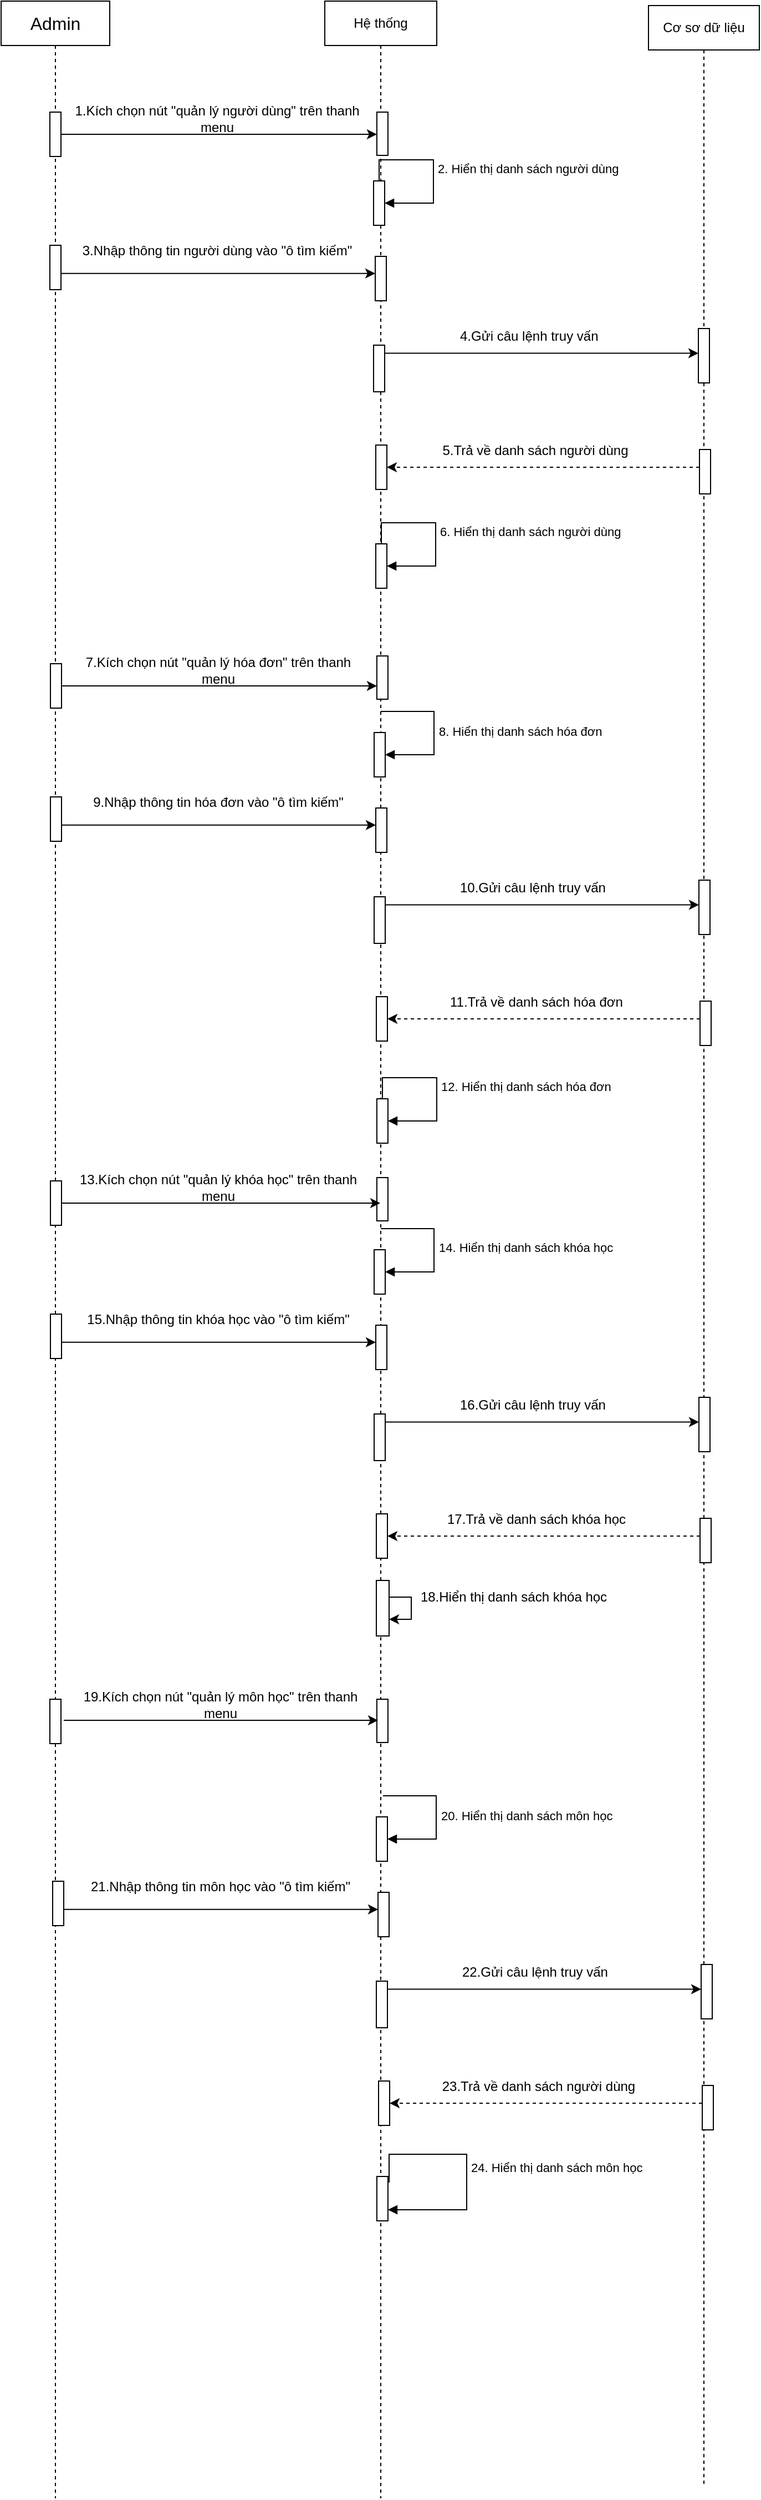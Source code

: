 <mxfile version="24.8.6">
  <diagram name="Page-1" id="E1osSsrYYy6lE5PMe1Nn">
    <mxGraphModel dx="2735" dy="2965" grid="1" gridSize="10" guides="1" tooltips="1" connect="1" arrows="1" fold="1" page="1" pageScale="1" pageWidth="850" pageHeight="1100" math="0" shadow="0">
      <root>
        <mxCell id="0" />
        <mxCell id="1" parent="0" />
        <mxCell id="l54C1VFSdSYi3TSU-mAV-88" value="1.Kích chọn nút &quot;quản lý người dùng&quot; trên thanh menu" style="text;html=1;align=center;verticalAlign=middle;whiteSpace=wrap;rounded=0;movable=0;resizable=0;rotatable=0;deletable=0;editable=0;locked=1;connectable=0;" vertex="1" parent="1">
          <mxGeometry x="1130" y="-849" width="270" height="30" as="geometry" />
        </mxCell>
        <mxCell id="l54C1VFSdSYi3TSU-mAV-49" value="&lt;span style=&quot;font-size: 16px;&quot;&gt;Admin&lt;/span&gt;" style="shape=umlLifeline;perimeter=lifelinePerimeter;whiteSpace=wrap;html=1;container=1;dropTarget=0;collapsible=0;recursiveResize=0;outlineConnect=0;portConstraint=eastwest;newEdgeStyle={&quot;curved&quot;:0,&quot;rounded&quot;:0};movable=0;resizable=0;rotatable=0;deletable=0;editable=0;locked=1;connectable=0;" vertex="1" parent="1">
          <mxGeometry x="1070" y="-940" width="98" height="2250" as="geometry" />
        </mxCell>
        <mxCell id="l54C1VFSdSYi3TSU-mAV-91" value="" style="html=1;points=[[0,0,0,0,5],[0,1,0,0,-5],[1,0,0,0,5],[1,1,0,0,-5]];perimeter=orthogonalPerimeter;outlineConnect=0;targetShapes=umlLifeline;portConstraint=eastwest;newEdgeStyle={&quot;curved&quot;:0,&quot;rounded&quot;:0};movable=0;resizable=0;rotatable=0;deletable=0;editable=0;locked=1;connectable=0;" vertex="1" parent="l54C1VFSdSYi3TSU-mAV-49">
          <mxGeometry x="44" y="100" width="10" height="40" as="geometry" />
        </mxCell>
        <mxCell id="l54C1VFSdSYi3TSU-mAV-94" value="" style="html=1;points=[[0,0,0,0,5],[0,1,0,0,-5],[1,0,0,0,5],[1,1,0,0,-5]];perimeter=orthogonalPerimeter;outlineConnect=0;targetShapes=umlLifeline;portConstraint=eastwest;newEdgeStyle={&quot;curved&quot;:0,&quot;rounded&quot;:0};movable=0;resizable=0;rotatable=0;deletable=0;editable=0;locked=1;connectable=0;" vertex="1" parent="l54C1VFSdSYi3TSU-mAV-49">
          <mxGeometry x="44" y="220" width="10" height="40" as="geometry" />
        </mxCell>
        <mxCell id="l54C1VFSdSYi3TSU-mAV-145" value="" style="html=1;points=[[0,0,0,0,5],[0,1,0,0,-5],[1,0,0,0,5],[1,1,0,0,-5]];perimeter=orthogonalPerimeter;outlineConnect=0;targetShapes=umlLifeline;portConstraint=eastwest;newEdgeStyle={&quot;curved&quot;:0,&quot;rounded&quot;:0};movable=0;resizable=0;rotatable=0;deletable=0;editable=0;locked=1;connectable=0;" vertex="1" parent="l54C1VFSdSYi3TSU-mAV-49">
          <mxGeometry x="44" y="1530" width="10" height="40" as="geometry" />
        </mxCell>
        <mxCell id="l54C1VFSdSYi3TSU-mAV-50" value="Hệ thống" style="shape=umlLifeline;perimeter=lifelinePerimeter;whiteSpace=wrap;html=1;container=1;dropTarget=0;collapsible=0;recursiveResize=0;outlineConnect=0;portConstraint=eastwest;newEdgeStyle={&quot;curved&quot;:0,&quot;rounded&quot;:0};movable=0;resizable=0;rotatable=0;deletable=0;editable=0;locked=1;connectable=0;" vertex="1" parent="1">
          <mxGeometry x="1362" y="-940" width="101" height="2250" as="geometry" />
        </mxCell>
        <mxCell id="l54C1VFSdSYi3TSU-mAV-89" value="" style="html=1;points=[[0,0,0,0,5],[0,1,0,0,-5],[1,0,0,0,5],[1,1,0,0,-5]];perimeter=orthogonalPerimeter;outlineConnect=0;targetShapes=umlLifeline;portConstraint=eastwest;newEdgeStyle={&quot;curved&quot;:0,&quot;rounded&quot;:0};movable=0;resizable=0;rotatable=0;deletable=0;editable=0;locked=1;connectable=0;" vertex="1" parent="l54C1VFSdSYi3TSU-mAV-50">
          <mxGeometry x="44" y="162" width="10" height="40" as="geometry" />
        </mxCell>
        <mxCell id="l54C1VFSdSYi3TSU-mAV-93" value="" style="html=1;points=[[0,0,0,0,5],[0,1,0,0,-5],[1,0,0,0,5],[1,1,0,0,-5]];perimeter=orthogonalPerimeter;outlineConnect=0;targetShapes=umlLifeline;portConstraint=eastwest;newEdgeStyle={&quot;curved&quot;:0,&quot;rounded&quot;:0};movable=0;resizable=0;rotatable=0;deletable=0;editable=0;locked=1;connectable=0;" vertex="1" parent="l54C1VFSdSYi3TSU-mAV-50">
          <mxGeometry x="45.5" y="230" width="10" height="40" as="geometry" />
        </mxCell>
        <mxCell id="l54C1VFSdSYi3TSU-mAV-95" value="" style="html=1;points=[[0,0,0,0,5],[0,1,0,0,-5],[1,0,0,0,5],[1,1,0,0,-5]];perimeter=orthogonalPerimeter;outlineConnect=0;targetShapes=umlLifeline;portConstraint=eastwest;newEdgeStyle={&quot;curved&quot;:0,&quot;rounded&quot;:0};movable=0;resizable=0;rotatable=0;deletable=0;editable=0;locked=1;connectable=0;" vertex="1" parent="l54C1VFSdSYi3TSU-mAV-50">
          <mxGeometry x="44" y="310" width="10" height="42" as="geometry" />
        </mxCell>
        <mxCell id="l54C1VFSdSYi3TSU-mAV-98" value="" style="html=1;points=[[0,0,0,0,5],[0,1,0,0,-5],[1,0,0,0,5],[1,1,0,0,-5]];perimeter=orthogonalPerimeter;outlineConnect=0;targetShapes=umlLifeline;portConstraint=eastwest;newEdgeStyle={&quot;curved&quot;:0,&quot;rounded&quot;:0};movable=0;resizable=0;rotatable=0;deletable=0;editable=0;locked=1;connectable=0;" vertex="1" parent="l54C1VFSdSYi3TSU-mAV-50">
          <mxGeometry x="46" y="400" width="10" height="40" as="geometry" />
        </mxCell>
        <mxCell id="l54C1VFSdSYi3TSU-mAV-90" value="2. Hiển thị danh sách người dùng" style="html=1;align=left;spacingLeft=2;endArrow=block;rounded=0;edgeStyle=orthogonalEdgeStyle;curved=0;rounded=0;movable=0;resizable=0;rotatable=0;deletable=0;editable=0;locked=1;connectable=0;" edge="1" target="l54C1VFSdSYi3TSU-mAV-89" parent="l54C1VFSdSYi3TSU-mAV-50" source="l54C1VFSdSYi3TSU-mAV-89">
          <mxGeometry relative="1" as="geometry">
            <mxPoint x="49" y="140" as="sourcePoint" />
            <Array as="points">
              <mxPoint x="49" y="143" />
              <mxPoint x="98" y="143" />
              <mxPoint x="98" y="182" />
            </Array>
          </mxGeometry>
        </mxCell>
        <mxCell id="l54C1VFSdSYi3TSU-mAV-168" value="" style="html=1;points=[[0,0,0,0,5],[0,1,0,0,-5],[1,0,0,0,5],[1,1,0,0,-5]];perimeter=orthogonalPerimeter;outlineConnect=0;targetShapes=umlLifeline;portConstraint=eastwest;newEdgeStyle={&quot;curved&quot;:0,&quot;rounded&quot;:0};movable=0;resizable=0;rotatable=0;deletable=0;editable=0;locked=1;connectable=0;" vertex="1" parent="l54C1VFSdSYi3TSU-mAV-50">
          <mxGeometry x="46" y="489" width="10" height="40" as="geometry" />
        </mxCell>
        <mxCell id="l54C1VFSdSYi3TSU-mAV-169" value="6. Hiển thị danh sách người dùng" style="html=1;align=left;spacingLeft=2;endArrow=block;rounded=0;edgeStyle=orthogonalEdgeStyle;curved=0;rounded=0;movable=0;resizable=0;rotatable=0;deletable=0;editable=0;locked=1;connectable=0;" edge="1" parent="l54C1VFSdSYi3TSU-mAV-50" source="l54C1VFSdSYi3TSU-mAV-168" target="l54C1VFSdSYi3TSU-mAV-168">
          <mxGeometry relative="1" as="geometry">
            <mxPoint x="51" y="467" as="sourcePoint" />
            <Array as="points">
              <mxPoint x="51" y="470" />
              <mxPoint x="100" y="470" />
              <mxPoint x="100" y="509" />
            </Array>
          </mxGeometry>
        </mxCell>
        <mxCell id="l54C1VFSdSYi3TSU-mAV-170" value="" style="html=1;points=[[0,0,0,0,5],[0,1,0,0,-5],[1,0,0,0,5],[1,1,0,0,-5]];perimeter=orthogonalPerimeter;outlineConnect=0;targetShapes=umlLifeline;portConstraint=eastwest;newEdgeStyle={&quot;curved&quot;:0,&quot;rounded&quot;:0};movable=0;resizable=0;rotatable=0;deletable=0;editable=0;locked=1;connectable=0;" vertex="1" parent="l54C1VFSdSYi3TSU-mAV-50">
          <mxGeometry x="46.96" y="989" width="10" height="40" as="geometry" />
        </mxCell>
        <mxCell id="l54C1VFSdSYi3TSU-mAV-171" value="12. Hiển thị danh sách hóa đơn" style="html=1;align=left;spacingLeft=2;endArrow=block;rounded=0;edgeStyle=orthogonalEdgeStyle;curved=0;rounded=0;movable=0;resizable=0;rotatable=0;deletable=0;editable=0;locked=1;connectable=0;" edge="1" parent="l54C1VFSdSYi3TSU-mAV-50" target="l54C1VFSdSYi3TSU-mAV-170" source="l54C1VFSdSYi3TSU-mAV-170">
          <mxGeometry relative="1" as="geometry">
            <mxPoint x="52.96" y="970" as="sourcePoint" />
            <Array as="points">
              <mxPoint x="52" y="970" />
              <mxPoint x="101" y="970" />
              <mxPoint x="101" y="1009" />
            </Array>
          </mxGeometry>
        </mxCell>
        <mxCell id="l54C1VFSdSYi3TSU-mAV-176" value="" style="html=1;points=[[0,0,0,0,5],[0,1,0,0,-5],[1,0,0,0,5],[1,1,0,0,-5]];perimeter=orthogonalPerimeter;outlineConnect=0;targetShapes=umlLifeline;portConstraint=eastwest;newEdgeStyle={&quot;curved&quot;:0,&quot;rounded&quot;:0};movable=0;resizable=0;rotatable=0;deletable=0;editable=0;locked=1;connectable=0;" vertex="1" parent="l54C1VFSdSYi3TSU-mAV-50">
          <mxGeometry x="46.96" y="590" width="10" height="39" as="geometry" />
        </mxCell>
        <mxCell id="l54C1VFSdSYi3TSU-mAV-177" value="" style="html=1;points=[[0,0,0,0,5],[0,1,0,0,-5],[1,0,0,0,5],[1,1,0,0,-5]];perimeter=orthogonalPerimeter;outlineConnect=0;targetShapes=umlLifeline;portConstraint=eastwest;newEdgeStyle={&quot;curved&quot;:0,&quot;rounded&quot;:0};movable=0;resizable=0;rotatable=0;deletable=0;editable=0;locked=1;connectable=0;" vertex="1" parent="l54C1VFSdSYi3TSU-mAV-50">
          <mxGeometry x="46.96" y="1060" width="10" height="39" as="geometry" />
        </mxCell>
        <mxCell id="l54C1VFSdSYi3TSU-mAV-178" value="" style="html=1;points=[[0,0,0,0,5],[0,1,0,0,-5],[1,0,0,0,5],[1,1,0,0,-5]];perimeter=orthogonalPerimeter;outlineConnect=0;targetShapes=umlLifeline;portConstraint=eastwest;newEdgeStyle={&quot;curved&quot;:0,&quot;rounded&quot;:0};movable=0;resizable=0;rotatable=0;deletable=0;editable=0;locked=1;connectable=0;" vertex="1" parent="l54C1VFSdSYi3TSU-mAV-50">
          <mxGeometry x="46.96" y="1530" width="10" height="39" as="geometry" />
        </mxCell>
        <mxCell id="l54C1VFSdSYi3TSU-mAV-179" value="" style="html=1;points=[[0,0,0,0,5],[0,1,0,0,-5],[1,0,0,0,5],[1,1,0,0,-5]];perimeter=orthogonalPerimeter;outlineConnect=0;targetShapes=umlLifeline;portConstraint=eastwest;newEdgeStyle={&quot;curved&quot;:0,&quot;rounded&quot;:0};movable=0;resizable=0;rotatable=0;deletable=0;editable=0;locked=1;connectable=0;" vertex="1" parent="l54C1VFSdSYi3TSU-mAV-50">
          <mxGeometry x="46.96" y="1960" width="10" height="40" as="geometry" />
        </mxCell>
        <mxCell id="l54C1VFSdSYi3TSU-mAV-180" value="24. Hiển thị danh sách môn học" style="html=1;align=left;spacingLeft=2;endArrow=block;rounded=0;edgeStyle=orthogonalEdgeStyle;curved=0;rounded=0;movable=0;resizable=0;rotatable=0;deletable=0;editable=0;locked=1;connectable=0;" edge="1" parent="l54C1VFSdSYi3TSU-mAV-50" target="l54C1VFSdSYi3TSU-mAV-179" source="l54C1VFSdSYi3TSU-mAV-179">
          <mxGeometry relative="1" as="geometry">
            <mxPoint x="58" y="1970" as="sourcePoint" />
            <Array as="points">
              <mxPoint x="58" y="1965" />
              <mxPoint x="58" y="1940" />
              <mxPoint x="128" y="1940" />
              <mxPoint x="128" y="1990" />
            </Array>
            <mxPoint x="54.003" y="1949" as="targetPoint" />
          </mxGeometry>
        </mxCell>
        <mxCell id="l54C1VFSdSYi3TSU-mAV-60" style="edgeStyle=orthogonalEdgeStyle;rounded=0;orthogonalLoop=1;jettySize=auto;html=1;curved=0;dashed=1;movable=0;resizable=0;rotatable=0;deletable=0;editable=0;locked=1;connectable=0;" edge="1" parent="1" source="l54C1VFSdSYi3TSU-mAV-97" target="l54C1VFSdSYi3TSU-mAV-98">
          <mxGeometry relative="1" as="geometry">
            <mxPoint x="1711.24" y="-536.743" as="sourcePoint" />
            <mxPoint x="1419.999" y="-536.743" as="targetPoint" />
            <Array as="points">
              <mxPoint x="1490" y="-520" />
              <mxPoint x="1490" y="-520" />
            </Array>
          </mxGeometry>
        </mxCell>
        <mxCell id="l54C1VFSdSYi3TSU-mAV-52" value="Cơ sơ dữ liệu" style="shape=umlLifeline;perimeter=lifelinePerimeter;whiteSpace=wrap;html=1;container=1;dropTarget=0;collapsible=0;recursiveResize=0;outlineConnect=0;portConstraint=eastwest;newEdgeStyle={&quot;curved&quot;:0,&quot;rounded&quot;:0};movable=0;resizable=0;rotatable=0;deletable=0;editable=0;locked=1;connectable=0;" vertex="1" parent="1">
          <mxGeometry x="1654" y="-936" width="100" height="2236" as="geometry" />
        </mxCell>
        <mxCell id="l54C1VFSdSYi3TSU-mAV-92" value="" style="html=1;points=[[0,0,0,0,5],[0,1,0,0,-5],[1,0,0,0,5],[1,1,0,0,-5]];perimeter=orthogonalPerimeter;outlineConnect=0;targetShapes=umlLifeline;portConstraint=eastwest;newEdgeStyle={&quot;curved&quot;:0,&quot;rounded&quot;:0};movable=0;resizable=0;rotatable=0;deletable=0;editable=0;locked=1;connectable=0;" vertex="1" parent="l54C1VFSdSYi3TSU-mAV-52">
          <mxGeometry x="45" y="291" width="10" height="49" as="geometry" />
        </mxCell>
        <mxCell id="l54C1VFSdSYi3TSU-mAV-97" value="" style="html=1;points=[[0,0,0,0,5],[0,1,0,0,-5],[1,0,0,0,5],[1,1,0,0,-5]];perimeter=orthogonalPerimeter;outlineConnect=0;targetShapes=umlLifeline;portConstraint=eastwest;newEdgeStyle={&quot;curved&quot;:0,&quot;rounded&quot;:0};movable=0;resizable=0;rotatable=0;deletable=0;editable=0;locked=1;connectable=0;" vertex="1" parent="l54C1VFSdSYi3TSU-mAV-52">
          <mxGeometry x="46" y="400" width="10" height="40" as="geometry" />
        </mxCell>
        <mxCell id="l54C1VFSdSYi3TSU-mAV-54" value="" style="endArrow=classic;html=1;rounded=0;movable=0;resizable=0;rotatable=0;deletable=0;editable=0;locked=1;connectable=0;" edge="1" parent="1" source="l54C1VFSdSYi3TSU-mAV-94" target="l54C1VFSdSYi3TSU-mAV-93">
          <mxGeometry width="50" height="50" relative="1" as="geometry">
            <mxPoint x="1119" y="-694.87" as="sourcePoint" />
            <mxPoint x="1411" y="-694.61" as="targetPoint" />
            <Array as="points">
              <mxPoint x="1250.24" y="-694.61" />
              <mxPoint x="1390.24" y="-694.61" />
            </Array>
          </mxGeometry>
        </mxCell>
        <mxCell id="l54C1VFSdSYi3TSU-mAV-56" value="3.Nhập thông tin người dùng vào &quot;ô tìm kiếm&quot;" style="text;html=1;align=center;verticalAlign=middle;whiteSpace=wrap;rounded=0;movable=0;resizable=0;rotatable=0;deletable=0;editable=0;locked=1;connectable=0;" vertex="1" parent="1">
          <mxGeometry x="1140" y="-730" width="250" height="30" as="geometry" />
        </mxCell>
        <mxCell id="l54C1VFSdSYi3TSU-mAV-57" value="" style="endArrow=classic;html=1;rounded=0;movable=0;resizable=0;rotatable=0;deletable=0;editable=0;locked=1;connectable=0;" edge="1" parent="1" source="l54C1VFSdSYi3TSU-mAV-95" target="l54C1VFSdSYi3TSU-mAV-92">
          <mxGeometry width="50" height="50" relative="1" as="geometry">
            <mxPoint x="1421.62" y="-622.37" as="sourcePoint" />
            <mxPoint x="1701.86" y="-622.74" as="targetPoint" />
            <Array as="points">
              <mxPoint x="1538.36" y="-622.74" />
            </Array>
          </mxGeometry>
        </mxCell>
        <mxCell id="l54C1VFSdSYi3TSU-mAV-58" value="4.Gửi câu lệnh truy vấn" style="text;whiteSpace=wrap;html=1;movable=0;resizable=0;rotatable=0;deletable=0;editable=0;locked=1;connectable=0;" vertex="1" parent="1">
          <mxGeometry x="1481.74" y="-652" width="130" height="30" as="geometry" />
        </mxCell>
        <mxCell id="l54C1VFSdSYi3TSU-mAV-61" value="5.Trả về danh sách người dùng" style="text;html=1;align=center;verticalAlign=middle;whiteSpace=wrap;rounded=0;movable=0;resizable=0;rotatable=0;deletable=0;editable=0;locked=1;connectable=0;" vertex="1" parent="1">
          <mxGeometry x="1450" y="-550" width="204" height="30" as="geometry" />
        </mxCell>
        <mxCell id="l54C1VFSdSYi3TSU-mAV-87" value="" style="endArrow=classic;html=1;rounded=0;movable=0;resizable=0;rotatable=0;deletable=0;editable=0;locked=1;connectable=0;" edge="1" parent="1" source="l54C1VFSdSYi3TSU-mAV-173" target="l54C1VFSdSYi3TSU-mAV-50">
          <mxGeometry width="50" height="50" relative="1" as="geometry">
            <mxPoint x="1120" y="-820" as="sourcePoint" />
            <mxPoint x="1170" y="-870" as="targetPoint" />
          </mxGeometry>
        </mxCell>
        <mxCell id="l54C1VFSdSYi3TSU-mAV-102" value="7.Kích chọn nút &quot;quản lý hóa đơn&quot; trên thanh menu" style="text;html=1;align=center;verticalAlign=middle;whiteSpace=wrap;rounded=0;movable=0;resizable=0;rotatable=0;deletable=0;editable=0;locked=1;connectable=0;" vertex="1" parent="1">
          <mxGeometry x="1130.5" y="-352" width="270" height="30" as="geometry" />
        </mxCell>
        <mxCell id="l54C1VFSdSYi3TSU-mAV-103" value="" style="html=1;points=[[0,0,0,0,5],[0,1,0,0,-5],[1,0,0,0,5],[1,1,0,0,-5]];perimeter=orthogonalPerimeter;outlineConnect=0;targetShapes=umlLifeline;portConstraint=eastwest;newEdgeStyle={&quot;curved&quot;:0,&quot;rounded&quot;:0};movable=0;resizable=0;rotatable=0;deletable=0;editable=0;locked=1;connectable=0;" vertex="1" parent="1">
          <mxGeometry x="1114.5" y="-343" width="10" height="40" as="geometry" />
        </mxCell>
        <mxCell id="l54C1VFSdSYi3TSU-mAV-104" value="" style="html=1;points=[[0,0,0,0,5],[0,1,0,0,-5],[1,0,0,0,5],[1,1,0,0,-5]];perimeter=orthogonalPerimeter;outlineConnect=0;targetShapes=umlLifeline;portConstraint=eastwest;newEdgeStyle={&quot;curved&quot;:0,&quot;rounded&quot;:0};movable=0;resizable=0;rotatable=0;deletable=0;editable=0;locked=1;connectable=0;" vertex="1" parent="1">
          <mxGeometry x="1114.5" y="-223" width="10" height="40" as="geometry" />
        </mxCell>
        <mxCell id="l54C1VFSdSYi3TSU-mAV-106" value="" style="html=1;points=[[0,0,0,0,5],[0,1,0,0,-5],[1,0,0,0,5],[1,1,0,0,-5]];perimeter=orthogonalPerimeter;outlineConnect=0;targetShapes=umlLifeline;portConstraint=eastwest;newEdgeStyle={&quot;curved&quot;:0,&quot;rounded&quot;:0};movable=0;resizable=0;rotatable=0;deletable=0;editable=0;locked=1;connectable=0;" vertex="1" parent="1">
          <mxGeometry x="1406.5" y="-281" width="10" height="40" as="geometry" />
        </mxCell>
        <mxCell id="l54C1VFSdSYi3TSU-mAV-107" value="8. Hiển thị danh sách hóa đơn" style="html=1;align=left;spacingLeft=2;endArrow=block;rounded=0;edgeStyle=orthogonalEdgeStyle;curved=0;rounded=0;exitX=0.492;exitY=0.126;exitDx=0;exitDy=0;exitPerimeter=0;movable=0;resizable=0;rotatable=0;deletable=0;editable=0;locked=1;connectable=0;" edge="1" parent="1" target="l54C1VFSdSYi3TSU-mAV-106">
          <mxGeometry relative="1" as="geometry">
            <mxPoint x="1412.5" y="-300" as="sourcePoint" />
            <Array as="points">
              <mxPoint x="1460.5" y="-300" />
              <mxPoint x="1460.5" y="-261" />
            </Array>
          </mxGeometry>
        </mxCell>
        <mxCell id="l54C1VFSdSYi3TSU-mAV-108" value="" style="html=1;points=[[0,0,0,0,5],[0,1,0,0,-5],[1,0,0,0,5],[1,1,0,0,-5]];perimeter=orthogonalPerimeter;outlineConnect=0;targetShapes=umlLifeline;portConstraint=eastwest;newEdgeStyle={&quot;curved&quot;:0,&quot;rounded&quot;:0};movable=0;resizable=0;rotatable=0;deletable=0;editable=0;locked=1;connectable=0;" vertex="1" parent="1">
          <mxGeometry x="1408" y="-213" width="10" height="40" as="geometry" />
        </mxCell>
        <mxCell id="l54C1VFSdSYi3TSU-mAV-109" value="" style="html=1;points=[[0,0,0,0,5],[0,1,0,0,-5],[1,0,0,0,5],[1,1,0,0,-5]];perimeter=orthogonalPerimeter;outlineConnect=0;targetShapes=umlLifeline;portConstraint=eastwest;newEdgeStyle={&quot;curved&quot;:0,&quot;rounded&quot;:0};movable=0;resizable=0;rotatable=0;deletable=0;editable=0;locked=1;connectable=0;" vertex="1" parent="1">
          <mxGeometry x="1406.5" y="-133" width="10" height="42" as="geometry" />
        </mxCell>
        <mxCell id="l54C1VFSdSYi3TSU-mAV-110" value="" style="html=1;points=[[0,0,0,0,5],[0,1,0,0,-5],[1,0,0,0,5],[1,1,0,0,-5]];perimeter=orthogonalPerimeter;outlineConnect=0;targetShapes=umlLifeline;portConstraint=eastwest;newEdgeStyle={&quot;curved&quot;:0,&quot;rounded&quot;:0};movable=0;resizable=0;rotatable=0;deletable=0;editable=0;locked=1;connectable=0;" vertex="1" parent="1">
          <mxGeometry x="1408.5" y="-43" width="10" height="40" as="geometry" />
        </mxCell>
        <mxCell id="l54C1VFSdSYi3TSU-mAV-112" style="edgeStyle=orthogonalEdgeStyle;rounded=0;orthogonalLoop=1;jettySize=auto;html=1;curved=0;dashed=1;movable=0;resizable=0;rotatable=0;deletable=0;editable=0;locked=1;connectable=0;" edge="1" parent="1" source="l54C1VFSdSYi3TSU-mAV-114" target="l54C1VFSdSYi3TSU-mAV-110">
          <mxGeometry relative="1" as="geometry">
            <mxPoint x="1711.74" y="-39.743" as="sourcePoint" />
            <mxPoint x="1420.499" y="-39.743" as="targetPoint" />
            <Array as="points">
              <mxPoint x="1490.5" y="-23" />
              <mxPoint x="1490.5" y="-23" />
            </Array>
          </mxGeometry>
        </mxCell>
        <mxCell id="l54C1VFSdSYi3TSU-mAV-113" value="" style="html=1;points=[[0,0,0,0,5],[0,1,0,0,-5],[1,0,0,0,5],[1,1,0,0,-5]];perimeter=orthogonalPerimeter;outlineConnect=0;targetShapes=umlLifeline;portConstraint=eastwest;newEdgeStyle={&quot;curved&quot;:0,&quot;rounded&quot;:0};movable=0;resizable=0;rotatable=0;deletable=0;editable=0;locked=1;connectable=0;" vertex="1" parent="1">
          <mxGeometry x="1699.5" y="-148" width="10" height="49" as="geometry" />
        </mxCell>
        <mxCell id="l54C1VFSdSYi3TSU-mAV-114" value="" style="html=1;points=[[0,0,0,0,5],[0,1,0,0,-5],[1,0,0,0,5],[1,1,0,0,-5]];perimeter=orthogonalPerimeter;outlineConnect=0;targetShapes=umlLifeline;portConstraint=eastwest;newEdgeStyle={&quot;curved&quot;:0,&quot;rounded&quot;:0};movable=0;resizable=0;rotatable=0;deletable=0;editable=0;locked=1;connectable=0;" vertex="1" parent="1">
          <mxGeometry x="1700.5" y="-39" width="10" height="40" as="geometry" />
        </mxCell>
        <mxCell id="l54C1VFSdSYi3TSU-mAV-115" value="" style="endArrow=classic;html=1;rounded=0;movable=0;resizable=0;rotatable=0;deletable=0;editable=0;locked=1;connectable=0;" edge="1" parent="1" source="l54C1VFSdSYi3TSU-mAV-104" target="l54C1VFSdSYi3TSU-mAV-108">
          <mxGeometry width="50" height="50" relative="1" as="geometry">
            <mxPoint x="1119.5" y="-197.87" as="sourcePoint" />
            <mxPoint x="1411.5" y="-197.61" as="targetPoint" />
            <Array as="points">
              <mxPoint x="1250.74" y="-197.61" />
              <mxPoint x="1390.74" y="-197.61" />
            </Array>
          </mxGeometry>
        </mxCell>
        <mxCell id="l54C1VFSdSYi3TSU-mAV-116" value="9.Nhập thông tin hóa đơn vào &quot;ô tìm kiếm&quot;" style="text;html=1;align=center;verticalAlign=middle;whiteSpace=wrap;rounded=0;movable=0;resizable=0;rotatable=0;deletable=0;editable=0;locked=1;connectable=0;" vertex="1" parent="1">
          <mxGeometry x="1140.5" y="-233" width="250" height="30" as="geometry" />
        </mxCell>
        <mxCell id="l54C1VFSdSYi3TSU-mAV-117" value="" style="endArrow=classic;html=1;rounded=0;movable=0;resizable=0;rotatable=0;deletable=0;editable=0;locked=1;connectable=0;" edge="1" parent="1" source="l54C1VFSdSYi3TSU-mAV-109" target="l54C1VFSdSYi3TSU-mAV-113">
          <mxGeometry width="50" height="50" relative="1" as="geometry">
            <mxPoint x="1422.12" y="-125.37" as="sourcePoint" />
            <mxPoint x="1702.36" y="-125.74" as="targetPoint" />
            <Array as="points">
              <mxPoint x="1538.86" y="-125.74" />
            </Array>
          </mxGeometry>
        </mxCell>
        <mxCell id="l54C1VFSdSYi3TSU-mAV-118" value="10.Gửi câu lệnh truy vấn" style="text;whiteSpace=wrap;html=1;movable=0;resizable=0;rotatable=0;deletable=0;editable=0;locked=1;connectable=0;" vertex="1" parent="1">
          <mxGeometry x="1482.24" y="-155" width="177.76" height="30" as="geometry" />
        </mxCell>
        <mxCell id="l54C1VFSdSYi3TSU-mAV-119" value="11.Trả về danh sách hóa đơn" style="text;html=1;align=center;verticalAlign=middle;whiteSpace=wrap;rounded=0;movable=0;resizable=0;rotatable=0;deletable=0;editable=0;locked=1;connectable=0;" vertex="1" parent="1">
          <mxGeometry x="1450.5" y="-53" width="204" height="30" as="geometry" />
        </mxCell>
        <mxCell id="l54C1VFSdSYi3TSU-mAV-121" value="" style="endArrow=classic;html=1;rounded=0;movable=0;resizable=0;rotatable=0;deletable=0;editable=0;locked=1;connectable=0;" edge="1" parent="1" source="l54C1VFSdSYi3TSU-mAV-103" target="l54C1VFSdSYi3TSU-mAV-176">
          <mxGeometry width="50" height="50" relative="1" as="geometry">
            <mxPoint x="1120.5" y="-323" as="sourcePoint" />
            <mxPoint x="1412.5" y="-323" as="targetPoint" />
          </mxGeometry>
        </mxCell>
        <mxCell id="l54C1VFSdSYi3TSU-mAV-123" value="13.Kích chọn nút &quot;quản lý khóa học&quot; trên thanh menu" style="text;html=1;align=center;verticalAlign=middle;whiteSpace=wrap;rounded=0;movable=0;resizable=0;rotatable=0;deletable=0;editable=0;locked=1;connectable=0;" vertex="1" parent="1">
          <mxGeometry x="1130.5" y="114" width="270" height="30" as="geometry" />
        </mxCell>
        <mxCell id="l54C1VFSdSYi3TSU-mAV-124" value="" style="html=1;points=[[0,0,0,0,5],[0,1,0,0,-5],[1,0,0,0,5],[1,1,0,0,-5]];perimeter=orthogonalPerimeter;outlineConnect=0;targetShapes=umlLifeline;portConstraint=eastwest;newEdgeStyle={&quot;curved&quot;:0,&quot;rounded&quot;:0};movable=0;resizable=0;rotatable=0;deletable=0;editable=0;locked=1;connectable=0;" vertex="1" parent="1">
          <mxGeometry x="1114.5" y="123" width="10" height="40" as="geometry" />
        </mxCell>
        <mxCell id="l54C1VFSdSYi3TSU-mAV-125" value="" style="html=1;points=[[0,0,0,0,5],[0,1,0,0,-5],[1,0,0,0,5],[1,1,0,0,-5]];perimeter=orthogonalPerimeter;outlineConnect=0;targetShapes=umlLifeline;portConstraint=eastwest;newEdgeStyle={&quot;curved&quot;:0,&quot;rounded&quot;:0};movable=0;resizable=0;rotatable=0;deletable=0;editable=0;locked=1;connectable=0;" vertex="1" parent="1">
          <mxGeometry x="1114.5" y="243" width="10" height="40" as="geometry" />
        </mxCell>
        <mxCell id="l54C1VFSdSYi3TSU-mAV-127" value="" style="html=1;points=[[0,0,0,0,5],[0,1,0,0,-5],[1,0,0,0,5],[1,1,0,0,-5]];perimeter=orthogonalPerimeter;outlineConnect=0;targetShapes=umlLifeline;portConstraint=eastwest;newEdgeStyle={&quot;curved&quot;:0,&quot;rounded&quot;:0};movable=0;resizable=0;rotatable=0;deletable=0;editable=0;locked=1;connectable=0;" vertex="1" parent="1">
          <mxGeometry x="1406.5" y="185" width="10" height="40" as="geometry" />
        </mxCell>
        <mxCell id="l54C1VFSdSYi3TSU-mAV-128" value="14. Hiển thị danh sách khóa học" style="html=1;align=left;spacingLeft=2;endArrow=block;rounded=0;edgeStyle=orthogonalEdgeStyle;curved=0;rounded=0;exitX=0.492;exitY=0.126;exitDx=0;exitDy=0;exitPerimeter=0;movable=0;resizable=0;rotatable=0;deletable=0;editable=0;locked=1;connectable=0;" edge="1" parent="1" target="l54C1VFSdSYi3TSU-mAV-127">
          <mxGeometry x="-0.004" relative="1" as="geometry">
            <mxPoint x="1412.5" y="166" as="sourcePoint" />
            <Array as="points">
              <mxPoint x="1460.5" y="166" />
              <mxPoint x="1460.5" y="205" />
            </Array>
            <mxPoint as="offset" />
          </mxGeometry>
        </mxCell>
        <mxCell id="l54C1VFSdSYi3TSU-mAV-129" value="" style="html=1;points=[[0,0,0,0,5],[0,1,0,0,-5],[1,0,0,0,5],[1,1,0,0,-5]];perimeter=orthogonalPerimeter;outlineConnect=0;targetShapes=umlLifeline;portConstraint=eastwest;newEdgeStyle={&quot;curved&quot;:0,&quot;rounded&quot;:0};movable=0;resizable=0;rotatable=0;deletable=0;editable=0;locked=1;connectable=0;" vertex="1" parent="1">
          <mxGeometry x="1408" y="253" width="10" height="40" as="geometry" />
        </mxCell>
        <mxCell id="l54C1VFSdSYi3TSU-mAV-130" value="" style="html=1;points=[[0,0,0,0,5],[0,1,0,0,-5],[1,0,0,0,5],[1,1,0,0,-5]];perimeter=orthogonalPerimeter;outlineConnect=0;targetShapes=umlLifeline;portConstraint=eastwest;newEdgeStyle={&quot;curved&quot;:0,&quot;rounded&quot;:0};movable=0;resizable=0;rotatable=0;deletable=0;editable=0;locked=1;connectable=0;" vertex="1" parent="1">
          <mxGeometry x="1406.5" y="333" width="10" height="42" as="geometry" />
        </mxCell>
        <mxCell id="l54C1VFSdSYi3TSU-mAV-131" value="" style="html=1;points=[[0,0,0,0,5],[0,1,0,0,-5],[1,0,0,0,5],[1,1,0,0,-5]];perimeter=orthogonalPerimeter;outlineConnect=0;targetShapes=umlLifeline;portConstraint=eastwest;newEdgeStyle={&quot;curved&quot;:0,&quot;rounded&quot;:0};movable=0;resizable=0;rotatable=0;deletable=0;editable=0;locked=1;connectable=0;" vertex="1" parent="1">
          <mxGeometry x="1408.5" y="423" width="10" height="40" as="geometry" />
        </mxCell>
        <mxCell id="l54C1VFSdSYi3TSU-mAV-132" value="" style="html=1;points=[[0,0,0,0,5],[0,1,0,0,-5],[1,0,0,0,5],[1,1,0,0,-5]];perimeter=orthogonalPerimeter;outlineConnect=0;targetShapes=umlLifeline;portConstraint=eastwest;newEdgeStyle={&quot;curved&quot;:0,&quot;rounded&quot;:0};movable=0;resizable=0;rotatable=0;deletable=0;editable=0;locked=1;connectable=0;" vertex="1" parent="1">
          <mxGeometry x="1408.5" y="483" width="11.5" height="50" as="geometry" />
        </mxCell>
        <mxCell id="l54C1VFSdSYi3TSU-mAV-133" style="edgeStyle=orthogonalEdgeStyle;rounded=0;orthogonalLoop=1;jettySize=auto;html=1;curved=0;dashed=1;movable=0;resizable=0;rotatable=0;deletable=0;editable=0;locked=1;connectable=0;" edge="1" parent="1" source="l54C1VFSdSYi3TSU-mAV-135" target="l54C1VFSdSYi3TSU-mAV-131">
          <mxGeometry relative="1" as="geometry">
            <mxPoint x="1711.74" y="426.257" as="sourcePoint" />
            <mxPoint x="1420.499" y="426.257" as="targetPoint" />
            <Array as="points">
              <mxPoint x="1490.5" y="443" />
              <mxPoint x="1490.5" y="443" />
            </Array>
          </mxGeometry>
        </mxCell>
        <mxCell id="l54C1VFSdSYi3TSU-mAV-134" value="" style="html=1;points=[[0,0,0,0,5],[0,1,0,0,-5],[1,0,0,0,5],[1,1,0,0,-5]];perimeter=orthogonalPerimeter;outlineConnect=0;targetShapes=umlLifeline;portConstraint=eastwest;newEdgeStyle={&quot;curved&quot;:0,&quot;rounded&quot;:0};movable=0;resizable=0;rotatable=0;deletable=0;editable=0;locked=1;connectable=0;" vertex="1" parent="1">
          <mxGeometry x="1699.5" y="318" width="10" height="49" as="geometry" />
        </mxCell>
        <mxCell id="l54C1VFSdSYi3TSU-mAV-135" value="" style="html=1;points=[[0,0,0,0,5],[0,1,0,0,-5],[1,0,0,0,5],[1,1,0,0,-5]];perimeter=orthogonalPerimeter;outlineConnect=0;targetShapes=umlLifeline;portConstraint=eastwest;newEdgeStyle={&quot;curved&quot;:0,&quot;rounded&quot;:0};movable=0;resizable=0;rotatable=0;deletable=0;editable=0;locked=1;connectable=0;" vertex="1" parent="1">
          <mxGeometry x="1700.5" y="427" width="10" height="40" as="geometry" />
        </mxCell>
        <mxCell id="l54C1VFSdSYi3TSU-mAV-136" value="" style="endArrow=classic;html=1;rounded=0;movable=0;resizable=0;rotatable=0;deletable=0;editable=0;locked=1;connectable=0;" edge="1" parent="1" source="l54C1VFSdSYi3TSU-mAV-125" target="l54C1VFSdSYi3TSU-mAV-129">
          <mxGeometry width="50" height="50" relative="1" as="geometry">
            <mxPoint x="1119.5" y="268.13" as="sourcePoint" />
            <mxPoint x="1411.5" y="268.39" as="targetPoint" />
            <Array as="points">
              <mxPoint x="1250.74" y="268.39" />
              <mxPoint x="1390.74" y="268.39" />
            </Array>
          </mxGeometry>
        </mxCell>
        <mxCell id="l54C1VFSdSYi3TSU-mAV-137" value="15.Nhập thông tin khóa học vào &quot;ô tìm kiếm&quot;" style="text;html=1;align=center;verticalAlign=middle;whiteSpace=wrap;rounded=0;movable=0;resizable=0;rotatable=0;deletable=0;editable=0;locked=1;connectable=0;" vertex="1" parent="1">
          <mxGeometry x="1140.5" y="233" width="250" height="30" as="geometry" />
        </mxCell>
        <mxCell id="l54C1VFSdSYi3TSU-mAV-138" value="" style="endArrow=classic;html=1;rounded=0;movable=0;resizable=0;rotatable=0;deletable=0;editable=0;locked=1;connectable=0;" edge="1" parent="1" source="l54C1VFSdSYi3TSU-mAV-130" target="l54C1VFSdSYi3TSU-mAV-134">
          <mxGeometry width="50" height="50" relative="1" as="geometry">
            <mxPoint x="1422.12" y="340.63" as="sourcePoint" />
            <mxPoint x="1702.36" y="340.26" as="targetPoint" />
            <Array as="points">
              <mxPoint x="1538.86" y="340.26" />
            </Array>
          </mxGeometry>
        </mxCell>
        <mxCell id="l54C1VFSdSYi3TSU-mAV-139" value="16.Gửi câu lệnh truy vấn" style="text;whiteSpace=wrap;html=1;movable=0;resizable=0;rotatable=0;deletable=0;editable=0;locked=1;connectable=0;" vertex="1" parent="1">
          <mxGeometry x="1482.24" y="311" width="167.76" height="30" as="geometry" />
        </mxCell>
        <mxCell id="l54C1VFSdSYi3TSU-mAV-140" value="17.Trả về danh sách khóa học" style="text;html=1;align=center;verticalAlign=middle;whiteSpace=wrap;rounded=0;movable=0;resizable=0;rotatable=0;deletable=0;editable=0;locked=1;connectable=0;" vertex="1" parent="1">
          <mxGeometry x="1450.5" y="413" width="204" height="30" as="geometry" />
        </mxCell>
        <mxCell id="l54C1VFSdSYi3TSU-mAV-141" value="18.Hiển thị danh sách khóa học" style="text;html=1;align=center;verticalAlign=middle;whiteSpace=wrap;rounded=0;movable=0;resizable=0;rotatable=0;deletable=0;editable=0;locked=1;connectable=0;" vertex="1" parent="1">
          <mxGeometry x="1430" y="483" width="205" height="30" as="geometry" />
        </mxCell>
        <mxCell id="l54C1VFSdSYi3TSU-mAV-142" value="" style="endArrow=classic;html=1;rounded=0;movable=0;resizable=0;rotatable=0;deletable=0;editable=0;locked=1;connectable=0;" edge="1" parent="1" source="l54C1VFSdSYi3TSU-mAV-124" target="l54C1VFSdSYi3TSU-mAV-50">
          <mxGeometry width="50" height="50" relative="1" as="geometry">
            <mxPoint x="1120.5" y="143" as="sourcePoint" />
            <mxPoint x="1413" y="143" as="targetPoint" />
          </mxGeometry>
        </mxCell>
        <mxCell id="l54C1VFSdSYi3TSU-mAV-144" value="19.Kích chọn nút &quot;quản lý môn học&quot; trên thanh menu" style="text;html=1;align=center;verticalAlign=middle;whiteSpace=wrap;rounded=0;movable=0;resizable=0;rotatable=0;deletable=0;editable=0;locked=1;connectable=0;" vertex="1" parent="1">
          <mxGeometry x="1132.5" y="580" width="270" height="30" as="geometry" />
        </mxCell>
        <mxCell id="l54C1VFSdSYi3TSU-mAV-146" value="" style="html=1;points=[[0,0,0,0,5],[0,1,0,0,-5],[1,0,0,0,5],[1,1,0,0,-5]];perimeter=orthogonalPerimeter;outlineConnect=0;targetShapes=umlLifeline;portConstraint=eastwest;newEdgeStyle={&quot;curved&quot;:0,&quot;rounded&quot;:0};movable=0;resizable=0;rotatable=0;deletable=0;editable=0;locked=1;connectable=0;" vertex="1" parent="1">
          <mxGeometry x="1116.5" y="754" width="10" height="40" as="geometry" />
        </mxCell>
        <mxCell id="l54C1VFSdSYi3TSU-mAV-148" value="" style="html=1;points=[[0,0,0,0,5],[0,1,0,0,-5],[1,0,0,0,5],[1,1,0,0,-5]];perimeter=orthogonalPerimeter;outlineConnect=0;targetShapes=umlLifeline;portConstraint=eastwest;newEdgeStyle={&quot;curved&quot;:0,&quot;rounded&quot;:0};movable=0;resizable=0;rotatable=0;deletable=0;editable=0;locked=1;connectable=0;" vertex="1" parent="1">
          <mxGeometry x="1408.5" y="696" width="10" height="40" as="geometry" />
        </mxCell>
        <mxCell id="l54C1VFSdSYi3TSU-mAV-149" value="20. Hiển thị danh sách môn học" style="html=1;align=left;spacingLeft=2;endArrow=block;rounded=0;edgeStyle=orthogonalEdgeStyle;curved=0;rounded=0;exitX=0.492;exitY=0.126;exitDx=0;exitDy=0;exitPerimeter=0;movable=0;resizable=0;rotatable=0;deletable=0;editable=0;locked=1;connectable=0;" edge="1" parent="1" target="l54C1VFSdSYi3TSU-mAV-148">
          <mxGeometry relative="1" as="geometry">
            <mxPoint x="1414.5" y="677" as="sourcePoint" />
            <Array as="points">
              <mxPoint x="1462.5" y="677" />
              <mxPoint x="1462.5" y="716" />
            </Array>
          </mxGeometry>
        </mxCell>
        <mxCell id="l54C1VFSdSYi3TSU-mAV-150" value="" style="html=1;points=[[0,0,0,0,5],[0,1,0,0,-5],[1,0,0,0,5],[1,1,0,0,-5]];perimeter=orthogonalPerimeter;outlineConnect=0;targetShapes=umlLifeline;portConstraint=eastwest;newEdgeStyle={&quot;curved&quot;:0,&quot;rounded&quot;:0};movable=0;resizable=0;rotatable=0;deletable=0;editable=0;locked=1;connectable=0;" vertex="1" parent="1">
          <mxGeometry x="1410" y="764" width="10" height="40" as="geometry" />
        </mxCell>
        <mxCell id="l54C1VFSdSYi3TSU-mAV-151" value="" style="html=1;points=[[0,0,0,0,5],[0,1,0,0,-5],[1,0,0,0,5],[1,1,0,0,-5]];perimeter=orthogonalPerimeter;outlineConnect=0;targetShapes=umlLifeline;portConstraint=eastwest;newEdgeStyle={&quot;curved&quot;:0,&quot;rounded&quot;:0};movable=0;resizable=0;rotatable=0;deletable=0;editable=0;locked=1;connectable=0;" vertex="1" parent="1">
          <mxGeometry x="1408.5" y="844" width="10" height="42" as="geometry" />
        </mxCell>
        <mxCell id="l54C1VFSdSYi3TSU-mAV-152" value="" style="html=1;points=[[0,0,0,0,5],[0,1,0,0,-5],[1,0,0,0,5],[1,1,0,0,-5]];perimeter=orthogonalPerimeter;outlineConnect=0;targetShapes=umlLifeline;portConstraint=eastwest;newEdgeStyle={&quot;curved&quot;:0,&quot;rounded&quot;:0};movable=0;resizable=0;rotatable=0;deletable=0;editable=0;locked=1;connectable=0;" vertex="1" parent="1">
          <mxGeometry x="1410.5" y="934" width="10" height="40" as="geometry" />
        </mxCell>
        <mxCell id="l54C1VFSdSYi3TSU-mAV-154" style="edgeStyle=orthogonalEdgeStyle;rounded=0;orthogonalLoop=1;jettySize=auto;html=1;curved=0;dashed=1;movable=0;resizable=0;rotatable=0;deletable=0;editable=0;locked=1;connectable=0;" edge="1" parent="1" source="l54C1VFSdSYi3TSU-mAV-156" target="l54C1VFSdSYi3TSU-mAV-152">
          <mxGeometry relative="1" as="geometry">
            <mxPoint x="1713.74" y="937.257" as="sourcePoint" />
            <mxPoint x="1422.499" y="937.257" as="targetPoint" />
            <Array as="points">
              <mxPoint x="1492.5" y="954" />
              <mxPoint x="1492.5" y="954" />
            </Array>
          </mxGeometry>
        </mxCell>
        <mxCell id="l54C1VFSdSYi3TSU-mAV-155" value="" style="html=1;points=[[0,0,0,0,5],[0,1,0,0,-5],[1,0,0,0,5],[1,1,0,0,-5]];perimeter=orthogonalPerimeter;outlineConnect=0;targetShapes=umlLifeline;portConstraint=eastwest;newEdgeStyle={&quot;curved&quot;:0,&quot;rounded&quot;:0};movable=0;resizable=0;rotatable=0;deletable=0;editable=0;locked=1;connectable=0;" vertex="1" parent="1">
          <mxGeometry x="1701.5" y="829" width="10" height="49" as="geometry" />
        </mxCell>
        <mxCell id="l54C1VFSdSYi3TSU-mAV-156" value="" style="html=1;points=[[0,0,0,0,5],[0,1,0,0,-5],[1,0,0,0,5],[1,1,0,0,-5]];perimeter=orthogonalPerimeter;outlineConnect=0;targetShapes=umlLifeline;portConstraint=eastwest;newEdgeStyle={&quot;curved&quot;:0,&quot;rounded&quot;:0};movable=0;resizable=0;rotatable=0;deletable=0;editable=0;locked=1;connectable=0;" vertex="1" parent="1">
          <mxGeometry x="1702.5" y="938" width="10" height="40" as="geometry" />
        </mxCell>
        <mxCell id="l54C1VFSdSYi3TSU-mAV-157" value="" style="endArrow=classic;html=1;rounded=0;movable=0;resizable=0;rotatable=0;deletable=0;editable=0;locked=1;connectable=0;" edge="1" parent="1" source="l54C1VFSdSYi3TSU-mAV-146" target="l54C1VFSdSYi3TSU-mAV-150">
          <mxGeometry width="50" height="50" relative="1" as="geometry">
            <mxPoint x="1121.5" y="779.13" as="sourcePoint" />
            <mxPoint x="1413.5" y="779.39" as="targetPoint" />
            <Array as="points">
              <mxPoint x="1252.74" y="779.39" />
              <mxPoint x="1392.74" y="779.39" />
            </Array>
          </mxGeometry>
        </mxCell>
        <mxCell id="l54C1VFSdSYi3TSU-mAV-158" value="21.Nhập thông tin môn học vào &quot;ô tìm kiếm&quot;" style="text;html=1;align=center;verticalAlign=middle;whiteSpace=wrap;rounded=0;movable=0;resizable=0;rotatable=0;deletable=0;editable=0;locked=1;connectable=0;" vertex="1" parent="1">
          <mxGeometry x="1142.5" y="744" width="250" height="30" as="geometry" />
        </mxCell>
        <mxCell id="l54C1VFSdSYi3TSU-mAV-159" value="" style="endArrow=classic;html=1;rounded=0;movable=0;resizable=0;rotatable=0;deletable=0;editable=0;locked=1;connectable=0;" edge="1" parent="1" source="l54C1VFSdSYi3TSU-mAV-151" target="l54C1VFSdSYi3TSU-mAV-155">
          <mxGeometry width="50" height="50" relative="1" as="geometry">
            <mxPoint x="1424.12" y="851.63" as="sourcePoint" />
            <mxPoint x="1704.36" y="851.26" as="targetPoint" />
            <Array as="points">
              <mxPoint x="1540.86" y="851.26" />
            </Array>
          </mxGeometry>
        </mxCell>
        <mxCell id="l54C1VFSdSYi3TSU-mAV-160" value="22.Gửi câu lệnh truy vấn" style="text;whiteSpace=wrap;html=1;movable=0;resizable=0;rotatable=0;deletable=0;editable=0;locked=1;connectable=0;" vertex="1" parent="1">
          <mxGeometry x="1484.24" y="822" width="165.76" height="30" as="geometry" />
        </mxCell>
        <mxCell id="l54C1VFSdSYi3TSU-mAV-161" value="23.Trả về danh sách người dùng" style="text;html=1;align=center;verticalAlign=middle;whiteSpace=wrap;rounded=0;movable=0;resizable=0;rotatable=0;deletable=0;editable=0;locked=1;connectable=0;" vertex="1" parent="1">
          <mxGeometry x="1452.5" y="924" width="204" height="30" as="geometry" />
        </mxCell>
        <mxCell id="l54C1VFSdSYi3TSU-mAV-163" value="" style="endArrow=classic;html=1;rounded=0;movable=0;resizable=0;rotatable=0;deletable=0;editable=0;locked=1;connectable=0;" edge="1" parent="1">
          <mxGeometry width="50" height="50" relative="1" as="geometry">
            <mxPoint x="1126.5" y="609" as="sourcePoint" />
            <mxPoint x="1410" y="609" as="targetPoint" />
          </mxGeometry>
        </mxCell>
        <mxCell id="l54C1VFSdSYi3TSU-mAV-172" style="edgeStyle=orthogonalEdgeStyle;rounded=0;orthogonalLoop=1;jettySize=auto;html=1;curved=0;movable=0;resizable=0;rotatable=0;deletable=0;editable=0;locked=1;connectable=0;" edge="1" parent="1" source="l54C1VFSdSYi3TSU-mAV-132" target="l54C1VFSdSYi3TSU-mAV-132">
          <mxGeometry relative="1" as="geometry" />
        </mxCell>
        <mxCell id="l54C1VFSdSYi3TSU-mAV-174" value="" style="endArrow=classic;html=1;rounded=0;movable=0;resizable=0;rotatable=0;deletable=0;editable=0;locked=1;connectable=0;" edge="1" parent="1" source="l54C1VFSdSYi3TSU-mAV-91" target="l54C1VFSdSYi3TSU-mAV-173">
          <mxGeometry width="50" height="50" relative="1" as="geometry">
            <mxPoint x="1124" y="-820" as="sourcePoint" />
            <mxPoint x="1412" y="-820" as="targetPoint" />
          </mxGeometry>
        </mxCell>
        <mxCell id="l54C1VFSdSYi3TSU-mAV-173" value="" style="html=1;points=[[0,0,0,0,5],[0,1,0,0,-5],[1,0,0,0,5],[1,1,0,0,-5]];perimeter=orthogonalPerimeter;outlineConnect=0;targetShapes=umlLifeline;portConstraint=eastwest;newEdgeStyle={&quot;curved&quot;:0,&quot;rounded&quot;:0};movable=0;resizable=0;rotatable=0;deletable=0;editable=0;locked=1;connectable=0;" vertex="1" parent="1">
          <mxGeometry x="1408.96" y="-840" width="10" height="39" as="geometry" />
        </mxCell>
      </root>
    </mxGraphModel>
  </diagram>
</mxfile>
